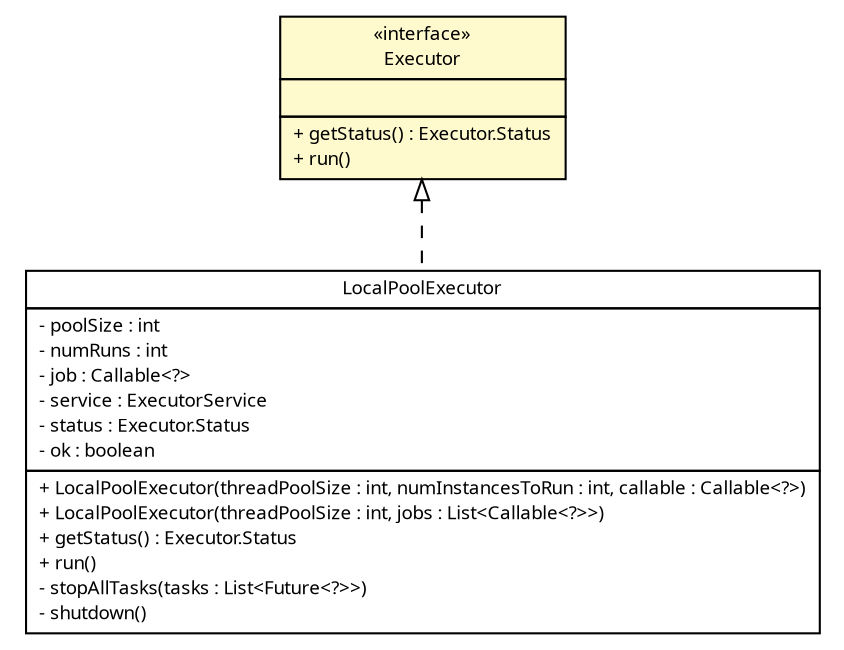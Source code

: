 #!/usr/local/bin/dot
#
# Class diagram 
# Generated by UMLGraph version R5_6 (http://www.umlgraph.org/)
#

digraph G {
	edge [fontname="Trebuchet MS",fontsize=10,labelfontname="Trebuchet MS",labelfontsize=10];
	node [fontname="Trebuchet MS",fontsize=10,shape=plaintext];
	nodesep=0.25;
	ranksep=0.5;
	// broadwick.concurrent.LocalPoolExecutor
	c9912 [label=<<table title="broadwick.concurrent.LocalPoolExecutor" border="0" cellborder="1" cellspacing="0" cellpadding="2" port="p" href="./LocalPoolExecutor.html">
		<tr><td><table border="0" cellspacing="0" cellpadding="1">
<tr><td align="center" balign="center"><font face="Trebuchet MS"> LocalPoolExecutor </font></td></tr>
		</table></td></tr>
		<tr><td><table border="0" cellspacing="0" cellpadding="1">
<tr><td align="left" balign="left"> - poolSize : int </td></tr>
<tr><td align="left" balign="left"> - numRuns : int </td></tr>
<tr><td align="left" balign="left"> - job : Callable&lt;?&gt; </td></tr>
<tr><td align="left" balign="left"> - service : ExecutorService </td></tr>
<tr><td align="left" balign="left"> - status : Executor.Status </td></tr>
<tr><td align="left" balign="left"> - ok : boolean </td></tr>
		</table></td></tr>
		<tr><td><table border="0" cellspacing="0" cellpadding="1">
<tr><td align="left" balign="left"> + LocalPoolExecutor(threadPoolSize : int, numInstancesToRun : int, callable : Callable&lt;?&gt;) </td></tr>
<tr><td align="left" balign="left"> + LocalPoolExecutor(threadPoolSize : int, jobs : List&lt;Callable&lt;?&gt;&gt;) </td></tr>
<tr><td align="left" balign="left"> + getStatus() : Executor.Status </td></tr>
<tr><td align="left" balign="left"> + run() </td></tr>
<tr><td align="left" balign="left"> - stopAllTasks(tasks : List&lt;Future&lt;?&gt;&gt;) </td></tr>
<tr><td align="left" balign="left"> - shutdown() </td></tr>
		</table></td></tr>
		</table>>, URL="./LocalPoolExecutor.html", fontname="Trebuchet MS", fontcolor="black", fontsize=9.0];
	// broadwick.concurrent.Executor
	c9913 [label=<<table title="broadwick.concurrent.Executor" border="0" cellborder="1" cellspacing="0" cellpadding="2" port="p" bgcolor="lemonChiffon" href="./Executor.html">
		<tr><td><table border="0" cellspacing="0" cellpadding="1">
<tr><td align="center" balign="center"> &#171;interface&#187; </td></tr>
<tr><td align="center" balign="center"><font face="Trebuchet MS"> Executor </font></td></tr>
		</table></td></tr>
		<tr><td><table border="0" cellspacing="0" cellpadding="1">
<tr><td align="left" balign="left">  </td></tr>
		</table></td></tr>
		<tr><td><table border="0" cellspacing="0" cellpadding="1">
<tr><td align="left" balign="left"> + getStatus() : Executor.Status </td></tr>
<tr><td align="left" balign="left"> + run() </td></tr>
		</table></td></tr>
		</table>>, URL="./Executor.html", fontname="Trebuchet MS", fontcolor="black", fontsize=9.0];
	//broadwick.concurrent.LocalPoolExecutor implements broadwick.concurrent.Executor
	c9913:p -> c9912:p [dir=back,arrowtail=empty,style=dashed];
}

